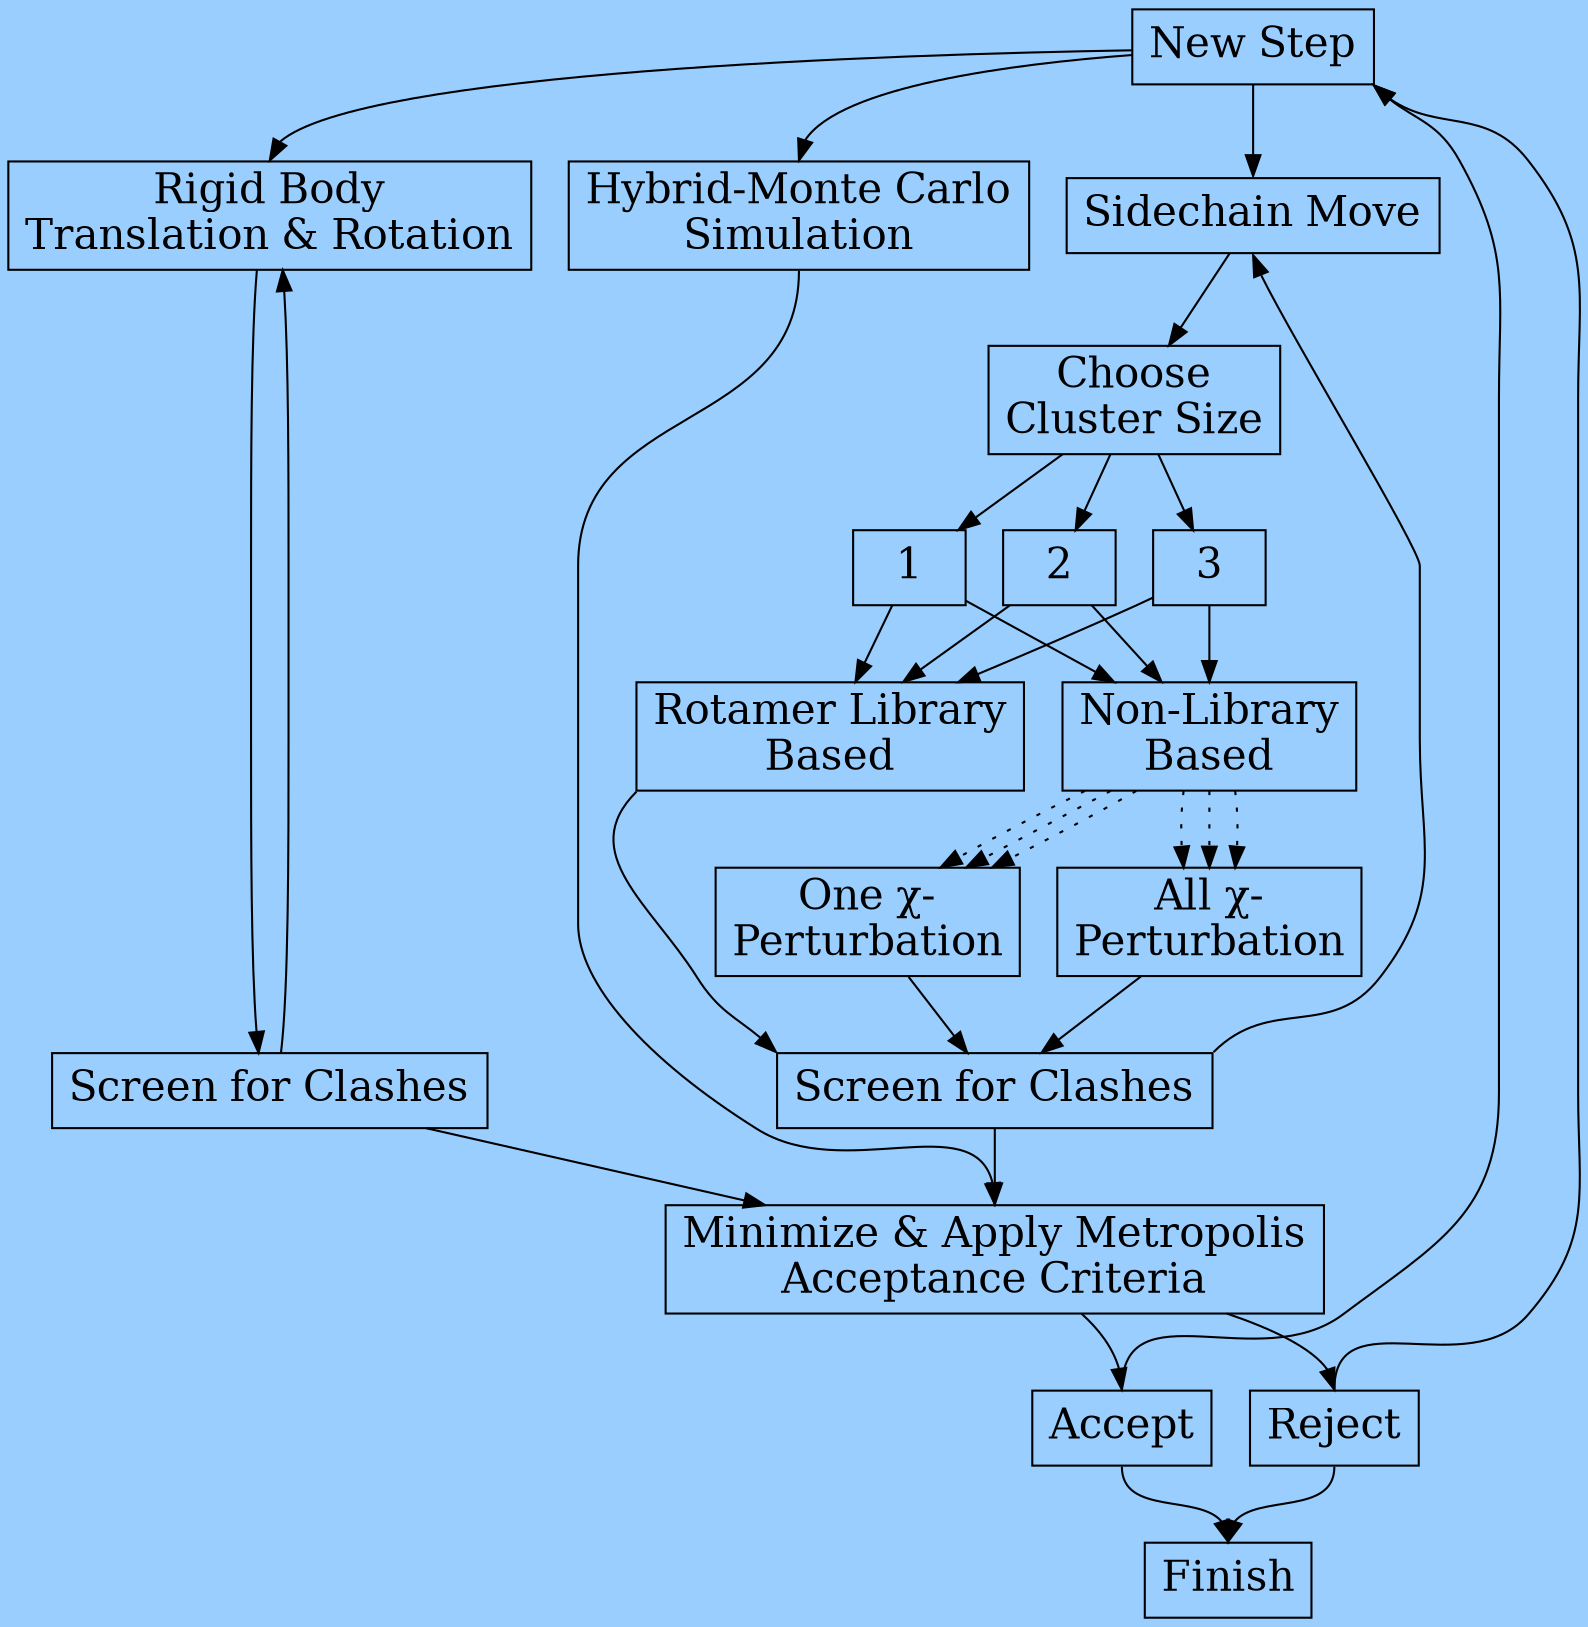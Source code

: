 digraph world {

bgcolor="0.58 0.40 1.00"
//size="50,50";
//page="50,50";
//rankdir=LR;
//ratio=fill;
ordering=out;
//{rank=same; new_step;}
//{rank=same; sidechain rigid_body hybrid_monte_carlo;}
//{rank=same; acceptance_test;}
//{rank=same; finish;}

// default shape & size
node [fontsize=20, shape = record];
new_step [label = "New Step"];
hybrid_monte_carlo [label = "Hybrid-Monte Carlo\nSimulation"];
rigid_body [label = "Rigid Body\nTranslation & Rotation"];
rigid_check_clash [label = "Screen for Clashes"];
acceptance_test [label = "Minimize & Apply Metropolis\nAcceptance Criteria"];
finish [label = "Finish"];
accept [label = "Accept"];
reject [label = "Reject"];

{ rank=same; hybrid_monte_carlo rigid_body sidechain; }

{ rank=same; rigid_check_clash side_check_clash; }


//subgraph sidechain { ranksep = "2.0"; sidechain rotamer_library random one_chi all_chi side_check_clash one two three}
subgraph sidechain { sidechain rotamer_library random one_chi all_chi side_check_clash one two three}
sidechain [label = "Sidechain Move"];
rotamer_library [label = "Rotamer Library\nBased"];
random [label = "Non-Library\nBased"];
one_chi [label = "One &chi;-\nPerturbation"];
all_chi [label = "All &chi;-\nPerturbation"];
side_check_clash [label = "Screen for Clashes"];
one [label = "1"];
two [label = "2"];
three [label = "3"];

subgraph hmc { rigid_body rigid_check_clash }

subgraph rmc { hybrid_monte_carlo }

////////////////////////////////////////////////////////////////////////////////////////////////////////////////////////////////////
////////////   Start       /////////////////////////////////////////////////////////////////////////////////////////////////////////
////////////////////////////////////////////////////////////////////////////////////////////////////////////////////////////////////
new_step -> rigid_body:n
new_step -> hybrid_monte_carlo:n
new_step -> sidechain:n

////////////////////////////////////////////////////////////////////////////////////////////////////////////////////////////////////
////////////   Hybrid MC   /////////////////////////////////////////////////////////////////////////////////////////////////////////
////////////////////////////////////////////////////////////////////////////////////////////////////////////////////////////////////
hybrid_monte_carlo:s -> acceptance_test:n

////////////////////////////////////////////////////////////////////////////////////////////////////////////////////////////////////
////////////  Rigid  ///////////////////////////////////////////////////////////////////////////////////////////////////////////////
////////////////////////////////////////////////////////////////////////////////////////////////////////////////////////////////////
rigid_body -> rigid_check_clash;
{ rigid_check_clash; } -> { rigid_body; acceptance_test; }

////////////////////////////////////////////////////////////////////////////////////////////////////////////////////////////////////
/////////////  Sidechain   /////////////////////////////////////////////////////////////////////////////////////////////////////////
////////////////////////////////////////////////////////////////////////////////////////////////////////////////////////////////////
//cluster_size [shape=record,label="{ Cluster Size |{1|2|3}}"];
cluster_size [shape=box,label="Choose\nCluster Size"];
sidechain -> cluster_size;
cluster_size -> { one; two; three; }
{ one; two; three; } -> { rotamer_library; random; }

random -> { one_chi; all_chi; } [ style = "dotted" ];
random -> { one_chi; all_chi; } [ style = "dotted" ];
random -> { one_chi; all_chi; } [ style = "dotted" ];

{ one_chi; all_chi; } -> { side_check_clash; }
rotamer_library:sw -> side_check_clash:nw

side_check_clash -> acceptance_test:n
side_check_clash:ne -> sidechain:s

////////////////////////////////////////////////////////////////////////////////////////////////////////////////////////////////////
//////////////   End   /////////////////////////////////////////////////////////////////////////////////////////////////////////////
////////////////////////////////////////////////////////////////////////////////////////////////////////////////////////////////////
acceptance_test -> accept:n
acceptance_test -> reject:n
accept:n -> new_step:se
reject:n -> new_step:se
accept:s -> finish:n
reject:s -> finish:n

}
